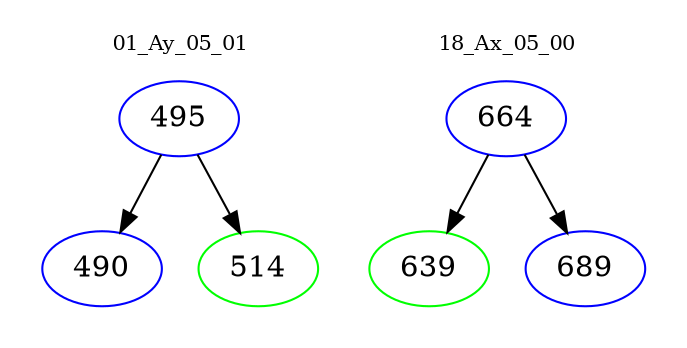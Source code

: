 digraph{
subgraph cluster_0 {
color = white
label = "01_Ay_05_01";
fontsize=10;
T0_495 [label="495", color="blue"]
T0_495 -> T0_490 [color="black"]
T0_490 [label="490", color="blue"]
T0_495 -> T0_514 [color="black"]
T0_514 [label="514", color="green"]
}
subgraph cluster_1 {
color = white
label = "18_Ax_05_00";
fontsize=10;
T1_664 [label="664", color="blue"]
T1_664 -> T1_639 [color="black"]
T1_639 [label="639", color="green"]
T1_664 -> T1_689 [color="black"]
T1_689 [label="689", color="blue"]
}
}
